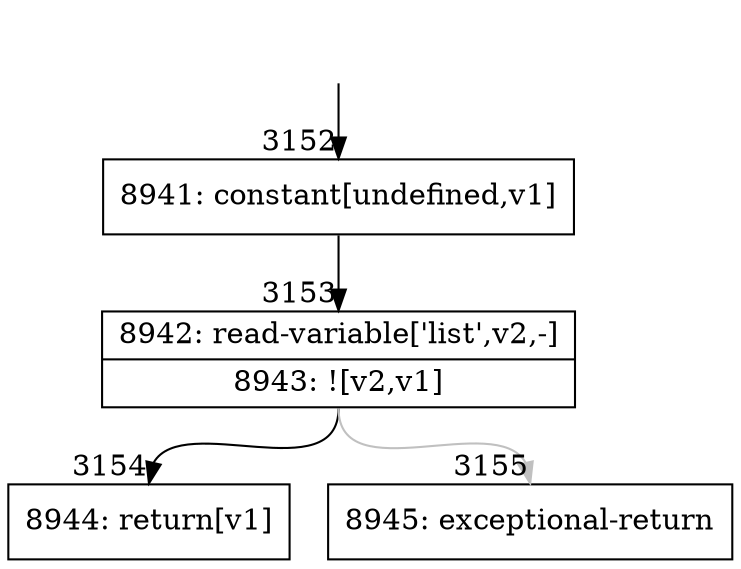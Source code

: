 digraph {
rankdir="TD"
BB_entry211[shape=none,label=""];
BB_entry211 -> BB3152 [tailport=s, headport=n, headlabel="    3152"]
BB3152 [shape=record label="{8941: constant[undefined,v1]}" ] 
BB3152 -> BB3153 [tailport=s, headport=n, headlabel="      3153"]
BB3153 [shape=record label="{8942: read-variable['list',v2,-]|8943: ![v2,v1]}" ] 
BB3153 -> BB3154 [tailport=s, headport=n, headlabel="      3154"]
BB3153 -> BB3155 [tailport=s, headport=n, color=gray, headlabel="      3155"]
BB3154 [shape=record label="{8944: return[v1]}" ] 
BB3155 [shape=record label="{8945: exceptional-return}" ] 
}
